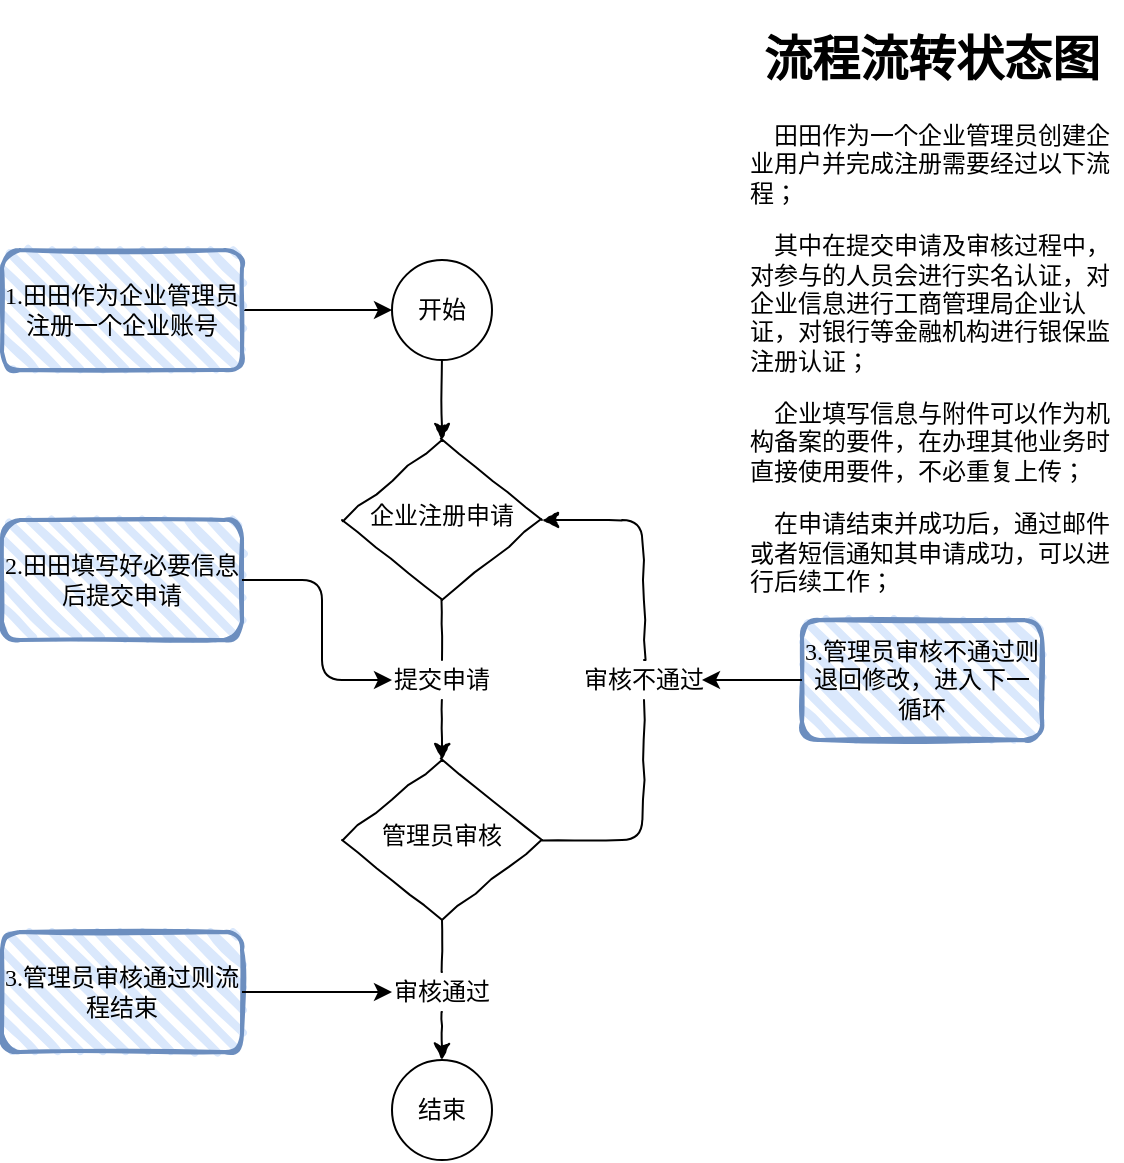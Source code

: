 <mxfile version="14.6.11" type="github">
  <diagram id="C5RBs43oDa-KdzZeNtuy" name="Page-1">
    <mxGraphModel dx="1038" dy="1676" grid="1" gridSize="10" guides="1" tooltips="1" connect="1" arrows="1" fold="1" page="1" pageScale="1" pageWidth="827" pageHeight="1169" math="0" shadow="0">
      <root>
        <mxCell id="WIyWlLk6GJQsqaUBKTNV-0" />
        <mxCell id="WIyWlLk6GJQsqaUBKTNV-1" parent="WIyWlLk6GJQsqaUBKTNV-0" />
        <mxCell id="WIyWlLk6GJQsqaUBKTNV-6" value="企业注册申请" style="rhombus;whiteSpace=wrap;html=1;shadow=0;fontFamily=Helvetica;fontSize=12;align=center;strokeWidth=1;spacing=6;spacingTop=-4;comic=1;" parent="WIyWlLk6GJQsqaUBKTNV-1" vertex="1">
          <mxGeometry x="370" y="160" width="100" height="80" as="geometry" />
        </mxCell>
        <mxCell id="WIyWlLk6GJQsqaUBKTNV-10" value="管理员审核" style="rhombus;whiteSpace=wrap;html=1;shadow=0;fontFamily=Helvetica;fontSize=12;align=center;strokeWidth=1;spacing=6;spacingTop=-4;comic=1;" parent="WIyWlLk6GJQsqaUBKTNV-1" vertex="1">
          <mxGeometry x="370" y="320" width="100" height="80" as="geometry" />
        </mxCell>
        <mxCell id="cahAdQKOnGGWd3t3yXKj-0" value="开始" style="ellipse;whiteSpace=wrap;html=1;aspect=fixed;comic=1;" parent="WIyWlLk6GJQsqaUBKTNV-1" vertex="1">
          <mxGeometry x="395" y="70" width="50" height="50" as="geometry" />
        </mxCell>
        <mxCell id="cahAdQKOnGGWd3t3yXKj-4" value="" style="endArrow=classic;html=1;exitX=0.5;exitY=1;exitDx=0;exitDy=0;startArrow=none;comic=1;" parent="WIyWlLk6GJQsqaUBKTNV-1" source="cahAdQKOnGGWd3t3yXKj-10" target="WIyWlLk6GJQsqaUBKTNV-10" edge="1">
          <mxGeometry width="50" height="50" relative="1" as="geometry">
            <mxPoint x="620" y="310" as="sourcePoint" />
            <mxPoint x="670" y="260" as="targetPoint" />
          </mxGeometry>
        </mxCell>
        <mxCell id="cahAdQKOnGGWd3t3yXKj-5" value="" style="endArrow=classic;html=1;entryX=0.5;entryY=0;entryDx=0;entryDy=0;exitX=0.5;exitY=1;exitDx=0;exitDy=0;comic=1;" parent="WIyWlLk6GJQsqaUBKTNV-1" source="cahAdQKOnGGWd3t3yXKj-0" target="WIyWlLk6GJQsqaUBKTNV-6" edge="1">
          <mxGeometry width="50" height="50" relative="1" as="geometry">
            <mxPoint x="270" y="220" as="sourcePoint" />
            <mxPoint x="320" y="170" as="targetPoint" />
          </mxGeometry>
        </mxCell>
        <mxCell id="cahAdQKOnGGWd3t3yXKj-6" value="结束" style="ellipse;whiteSpace=wrap;html=1;aspect=fixed;" parent="WIyWlLk6GJQsqaUBKTNV-1" vertex="1">
          <mxGeometry x="395" y="470" width="50" height="50" as="geometry" />
        </mxCell>
        <mxCell id="cahAdQKOnGGWd3t3yXKj-10" value="提交申请" style="text;html=1;strokeColor=none;fillColor=none;align=center;verticalAlign=middle;whiteSpace=wrap;rounded=0;labelBackgroundColor=none;comic=1;" parent="WIyWlLk6GJQsqaUBKTNV-1" vertex="1">
          <mxGeometry x="395" y="270" width="50" height="20" as="geometry" />
        </mxCell>
        <mxCell id="cahAdQKOnGGWd3t3yXKj-13" value="" style="endArrow=none;html=1;exitX=0.5;exitY=1;exitDx=0;exitDy=0;comic=1;" parent="WIyWlLk6GJQsqaUBKTNV-1" source="WIyWlLk6GJQsqaUBKTNV-6" target="cahAdQKOnGGWd3t3yXKj-10" edge="1">
          <mxGeometry width="50" height="50" relative="1" as="geometry">
            <mxPoint x="420" y="240" as="sourcePoint" />
            <mxPoint x="420" y="320" as="targetPoint" />
          </mxGeometry>
        </mxCell>
        <mxCell id="cahAdQKOnGGWd3t3yXKj-14" value="&lt;div&gt;审核不通过&lt;/div&gt;" style="text;html=1;strokeColor=none;fillColor=none;align=center;verticalAlign=middle;whiteSpace=wrap;rounded=0;labelBackgroundColor=none;comic=1;" parent="WIyWlLk6GJQsqaUBKTNV-1" vertex="1">
          <mxGeometry x="486" y="270" width="70" height="20" as="geometry" />
        </mxCell>
        <mxCell id="cahAdQKOnGGWd3t3yXKj-20" value="" style="endArrow=classic;html=1;entryX=1;entryY=0.5;entryDx=0;entryDy=0;exitX=0.5;exitY=0;exitDx=0;exitDy=0;comic=1;" parent="WIyWlLk6GJQsqaUBKTNV-1" source="cahAdQKOnGGWd3t3yXKj-14" target="WIyWlLk6GJQsqaUBKTNV-6" edge="1">
          <mxGeometry width="50" height="50" relative="1" as="geometry">
            <mxPoint x="620" y="310" as="sourcePoint" />
            <mxPoint x="670" y="260" as="targetPoint" />
            <Array as="points">
              <mxPoint x="520" y="200" />
            </Array>
          </mxGeometry>
        </mxCell>
        <mxCell id="cahAdQKOnGGWd3t3yXKj-21" value="" style="endArrow=none;html=1;exitX=1;exitY=0.5;exitDx=0;exitDy=0;entryX=0.5;entryY=1;entryDx=0;entryDy=0;comic=1;" parent="WIyWlLk6GJQsqaUBKTNV-1" source="WIyWlLk6GJQsqaUBKTNV-10" target="cahAdQKOnGGWd3t3yXKj-14" edge="1">
          <mxGeometry width="50" height="50" relative="1" as="geometry">
            <mxPoint x="530" y="430" as="sourcePoint" />
            <mxPoint x="580" y="380" as="targetPoint" />
            <Array as="points">
              <mxPoint x="520" y="360" />
            </Array>
          </mxGeometry>
        </mxCell>
        <mxCell id="cahAdQKOnGGWd3t3yXKj-22" value="审核通过" style="text;html=1;strokeColor=none;fillColor=none;align=center;verticalAlign=middle;whiteSpace=wrap;rounded=0;labelBackgroundColor=none;comic=1;" parent="WIyWlLk6GJQsqaUBKTNV-1" vertex="1">
          <mxGeometry x="395" y="426" width="50" height="20" as="geometry" />
        </mxCell>
        <mxCell id="cahAdQKOnGGWd3t3yXKj-23" value="" style="endArrow=classic;html=1;exitX=0.5;exitY=1;exitDx=0;exitDy=0;entryX=0.5;entryY=0;entryDx=0;entryDy=0;comic=1;" parent="WIyWlLk6GJQsqaUBKTNV-1" source="cahAdQKOnGGWd3t3yXKj-22" target="cahAdQKOnGGWd3t3yXKj-6" edge="1">
          <mxGeometry width="50" height="50" relative="1" as="geometry">
            <mxPoint x="620" y="310" as="sourcePoint" />
            <mxPoint x="670" y="260" as="targetPoint" />
          </mxGeometry>
        </mxCell>
        <mxCell id="cahAdQKOnGGWd3t3yXKj-24" value="" style="endArrow=none;html=1;exitX=0.5;exitY=0;exitDx=0;exitDy=0;entryX=0.5;entryY=1;entryDx=0;entryDy=0;comic=1;" parent="WIyWlLk6GJQsqaUBKTNV-1" source="cahAdQKOnGGWd3t3yXKj-22" target="WIyWlLk6GJQsqaUBKTNV-10" edge="1">
          <mxGeometry width="50" height="50" relative="1" as="geometry">
            <mxPoint x="620" y="310" as="sourcePoint" />
            <mxPoint x="670" y="260" as="targetPoint" />
          </mxGeometry>
        </mxCell>
        <mxCell id="cGorxTFUrFWJMz6KMfGT-2" value="" style="endArrow=classic;html=1;fontFamily=Comic Sans MS;fontSize=12;exitX=1;exitY=0.5;exitDx=0;exitDy=0;entryX=0;entryY=0.5;entryDx=0;entryDy=0;" edge="1" parent="WIyWlLk6GJQsqaUBKTNV-1" target="cahAdQKOnGGWd3t3yXKj-0">
          <mxGeometry width="50" height="50" relative="1" as="geometry">
            <mxPoint x="320" y="95" as="sourcePoint" />
            <mxPoint x="440" y="240" as="targetPoint" />
          </mxGeometry>
        </mxCell>
        <mxCell id="cGorxTFUrFWJMz6KMfGT-3" value="1.田田作为企业管理员注册一个企业账号" style="rounded=1;whiteSpace=wrap;html=1;strokeWidth=2;fillWeight=4;hachureGap=8;hachureAngle=45;fillColor=#dae8fc;sketch=1;shadow=0;comic=1;fontFamily=Comic Sans MS;fontSize=12;align=center;strokeColor=#6c8ebf;" vertex="1" parent="WIyWlLk6GJQsqaUBKTNV-1">
          <mxGeometry x="200" y="65" width="120" height="60" as="geometry" />
        </mxCell>
        <mxCell id="cGorxTFUrFWJMz6KMfGT-4" value="2.田田填写好必要信息后提交申请" style="rounded=1;whiteSpace=wrap;html=1;strokeWidth=2;fillWeight=4;hachureGap=8;hachureAngle=45;fillColor=#dae8fc;sketch=1;shadow=0;comic=1;fontFamily=Comic Sans MS;fontSize=12;align=center;strokeColor=#6c8ebf;" vertex="1" parent="WIyWlLk6GJQsqaUBKTNV-1">
          <mxGeometry x="200" y="200" width="120" height="60" as="geometry" />
        </mxCell>
        <mxCell id="cGorxTFUrFWJMz6KMfGT-5" value="" style="endArrow=classic;html=1;fontFamily=Comic Sans MS;fontSize=12;exitX=1;exitY=0.5;exitDx=0;exitDy=0;entryX=0;entryY=0.5;entryDx=0;entryDy=0;" edge="1" parent="WIyWlLk6GJQsqaUBKTNV-1" source="cGorxTFUrFWJMz6KMfGT-4" target="cahAdQKOnGGWd3t3yXKj-10">
          <mxGeometry width="50" height="50" relative="1" as="geometry">
            <mxPoint x="390" y="310" as="sourcePoint" />
            <mxPoint x="440" y="260" as="targetPoint" />
            <Array as="points">
              <mxPoint x="360" y="230" />
              <mxPoint x="360" y="280" />
            </Array>
          </mxGeometry>
        </mxCell>
        <mxCell id="cGorxTFUrFWJMz6KMfGT-6" value="3.管理员审核通过则流程结束" style="rounded=1;whiteSpace=wrap;html=1;strokeWidth=2;fillWeight=4;hachureGap=8;hachureAngle=45;fillColor=#dae8fc;sketch=1;shadow=0;comic=1;fontFamily=Comic Sans MS;fontSize=12;align=center;strokeColor=#6c8ebf;" vertex="1" parent="WIyWlLk6GJQsqaUBKTNV-1">
          <mxGeometry x="200" y="406" width="120" height="60" as="geometry" />
        </mxCell>
        <mxCell id="cGorxTFUrFWJMz6KMfGT-7" value="" style="endArrow=classic;html=1;fontFamily=Comic Sans MS;fontSize=12;entryX=0;entryY=0.5;entryDx=0;entryDy=0;exitX=1;exitY=0.5;exitDx=0;exitDy=0;" edge="1" parent="WIyWlLk6GJQsqaUBKTNV-1" source="cGorxTFUrFWJMz6KMfGT-6" target="cahAdQKOnGGWd3t3yXKj-22">
          <mxGeometry width="50" height="50" relative="1" as="geometry">
            <mxPoint x="330" y="360" as="sourcePoint" />
            <mxPoint x="440" y="260" as="targetPoint" />
          </mxGeometry>
        </mxCell>
        <mxCell id="cGorxTFUrFWJMz6KMfGT-8" value="3.管理员审核不通过则退回修改，进入下一循环" style="rounded=1;whiteSpace=wrap;html=1;strokeWidth=2;fillWeight=4;hachureGap=8;hachureAngle=45;fillColor=#dae8fc;sketch=1;shadow=0;comic=1;fontFamily=Comic Sans MS;fontSize=12;align=center;strokeColor=#6c8ebf;" vertex="1" parent="WIyWlLk6GJQsqaUBKTNV-1">
          <mxGeometry x="600" y="250" width="120" height="60" as="geometry" />
        </mxCell>
        <mxCell id="cGorxTFUrFWJMz6KMfGT-9" value="" style="endArrow=classic;html=1;fontFamily=Comic Sans MS;fontSize=12;exitX=0;exitY=0.5;exitDx=0;exitDy=0;" edge="1" parent="WIyWlLk6GJQsqaUBKTNV-1" source="cGorxTFUrFWJMz6KMfGT-8">
          <mxGeometry width="50" height="50" relative="1" as="geometry">
            <mxPoint x="390" y="310" as="sourcePoint" />
            <mxPoint x="550" y="280" as="targetPoint" />
          </mxGeometry>
        </mxCell>
        <mxCell id="cGorxTFUrFWJMz6KMfGT-10" value="&lt;h1&gt;流程流转状态图&lt;br&gt;&lt;/h1&gt;&lt;p align=&quot;left&quot;&gt;&amp;nbsp;&amp;nbsp;&amp;nbsp; 田田作为一个企业管理员创建企业用户并完成注册需要经过以下流程；&lt;/p&gt;&lt;p align=&quot;left&quot;&gt;&amp;nbsp;&amp;nbsp;&amp;nbsp; 其中在提交申请及审核过程中，对参与的人员会进行实名认证，对企业信息进行工商管理局企业认证，对银行等金融机构进行银保监注册认证；&lt;/p&gt;&lt;p align=&quot;left&quot;&gt;&amp;nbsp;&amp;nbsp;&amp;nbsp; 企业填写信息与附件可以作为机构备案的要件，在办理其他业务时直接使用要件，不必重复上传；&lt;/p&gt;&lt;p align=&quot;left&quot;&gt;&amp;nbsp;&amp;nbsp;&amp;nbsp; 在申请结束并成功后，通过邮件或者短信通知其申请成功，可以进行后续工作；&lt;br&gt;&lt;/p&gt;" style="text;html=1;strokeColor=none;fillColor=none;spacing=5;spacingTop=-20;whiteSpace=wrap;overflow=hidden;rounded=0;shadow=0;comic=1;fontFamily=Comic Sans MS;fontSize=12;align=center;" vertex="1" parent="WIyWlLk6GJQsqaUBKTNV-1">
          <mxGeometry x="570" y="-50" width="190" height="290" as="geometry" />
        </mxCell>
      </root>
    </mxGraphModel>
  </diagram>
</mxfile>
